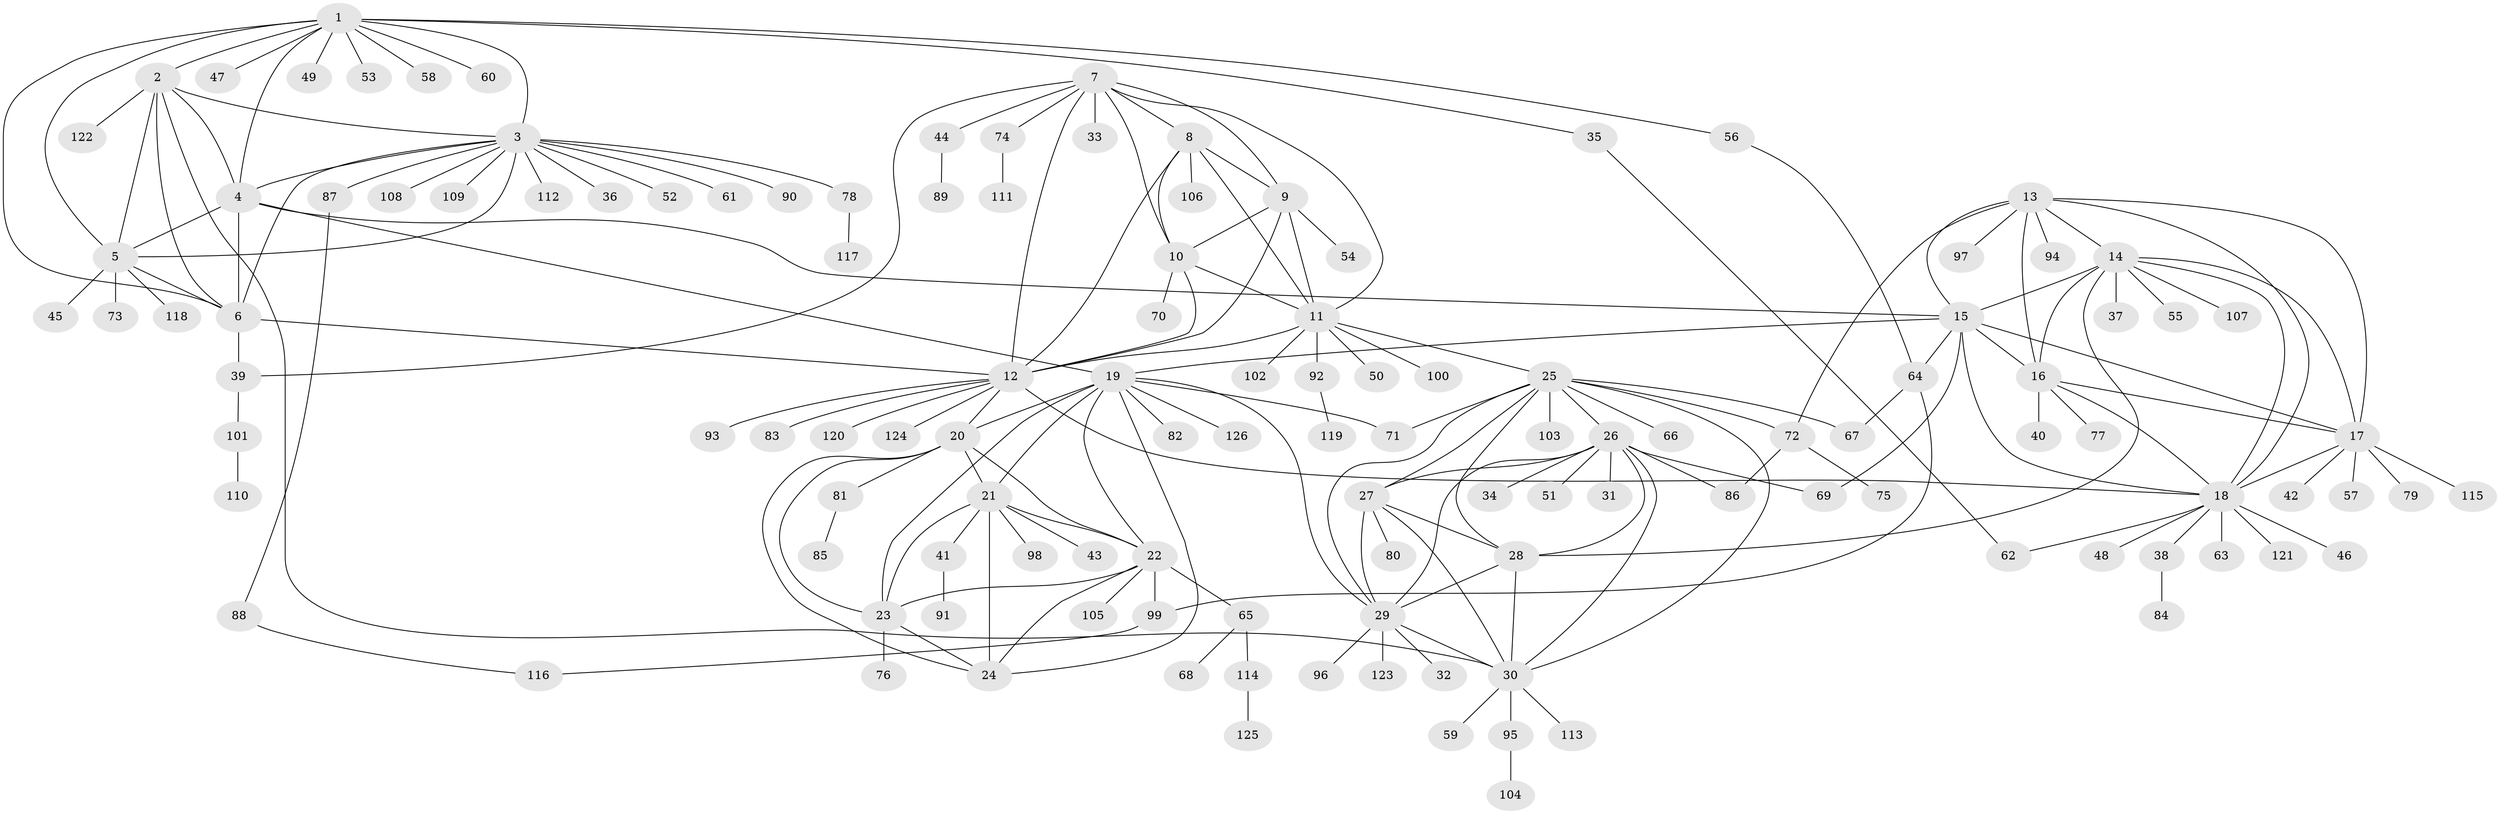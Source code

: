 // coarse degree distribution, {10: 0.021052631578947368, 8: 0.07368421052631578, 12: 0.010526315789473684, 6: 0.07368421052631578, 7: 0.031578947368421054, 5: 0.021052631578947368, 21: 0.010526315789473684, 9: 0.021052631578947368, 1: 0.6105263157894737, 2: 0.08421052631578947, 3: 0.021052631578947368, 4: 0.021052631578947368}
// Generated by graph-tools (version 1.1) at 2025/24/03/03/25 07:24:16]
// undirected, 126 vertices, 191 edges
graph export_dot {
graph [start="1"]
  node [color=gray90,style=filled];
  1;
  2;
  3;
  4;
  5;
  6;
  7;
  8;
  9;
  10;
  11;
  12;
  13;
  14;
  15;
  16;
  17;
  18;
  19;
  20;
  21;
  22;
  23;
  24;
  25;
  26;
  27;
  28;
  29;
  30;
  31;
  32;
  33;
  34;
  35;
  36;
  37;
  38;
  39;
  40;
  41;
  42;
  43;
  44;
  45;
  46;
  47;
  48;
  49;
  50;
  51;
  52;
  53;
  54;
  55;
  56;
  57;
  58;
  59;
  60;
  61;
  62;
  63;
  64;
  65;
  66;
  67;
  68;
  69;
  70;
  71;
  72;
  73;
  74;
  75;
  76;
  77;
  78;
  79;
  80;
  81;
  82;
  83;
  84;
  85;
  86;
  87;
  88;
  89;
  90;
  91;
  92;
  93;
  94;
  95;
  96;
  97;
  98;
  99;
  100;
  101;
  102;
  103;
  104;
  105;
  106;
  107;
  108;
  109;
  110;
  111;
  112;
  113;
  114;
  115;
  116;
  117;
  118;
  119;
  120;
  121;
  122;
  123;
  124;
  125;
  126;
  1 -- 2;
  1 -- 3;
  1 -- 4;
  1 -- 5;
  1 -- 6;
  1 -- 35;
  1 -- 47;
  1 -- 49;
  1 -- 53;
  1 -- 56;
  1 -- 58;
  1 -- 60;
  2 -- 3;
  2 -- 4;
  2 -- 5;
  2 -- 6;
  2 -- 30;
  2 -- 122;
  3 -- 4;
  3 -- 5;
  3 -- 6;
  3 -- 36;
  3 -- 52;
  3 -- 61;
  3 -- 78;
  3 -- 87;
  3 -- 90;
  3 -- 108;
  3 -- 109;
  3 -- 112;
  4 -- 5;
  4 -- 6;
  4 -- 15;
  4 -- 19;
  5 -- 6;
  5 -- 45;
  5 -- 73;
  5 -- 118;
  6 -- 12;
  6 -- 39;
  7 -- 8;
  7 -- 9;
  7 -- 10;
  7 -- 11;
  7 -- 12;
  7 -- 33;
  7 -- 39;
  7 -- 44;
  7 -- 74;
  8 -- 9;
  8 -- 10;
  8 -- 11;
  8 -- 12;
  8 -- 106;
  9 -- 10;
  9 -- 11;
  9 -- 12;
  9 -- 54;
  10 -- 11;
  10 -- 12;
  10 -- 70;
  11 -- 12;
  11 -- 25;
  11 -- 50;
  11 -- 92;
  11 -- 100;
  11 -- 102;
  12 -- 18;
  12 -- 20;
  12 -- 83;
  12 -- 93;
  12 -- 120;
  12 -- 124;
  13 -- 14;
  13 -- 15;
  13 -- 16;
  13 -- 17;
  13 -- 18;
  13 -- 72;
  13 -- 94;
  13 -- 97;
  14 -- 15;
  14 -- 16;
  14 -- 17;
  14 -- 18;
  14 -- 28;
  14 -- 37;
  14 -- 55;
  14 -- 107;
  15 -- 16;
  15 -- 17;
  15 -- 18;
  15 -- 19;
  15 -- 64;
  15 -- 69;
  16 -- 17;
  16 -- 18;
  16 -- 40;
  16 -- 77;
  17 -- 18;
  17 -- 42;
  17 -- 57;
  17 -- 79;
  17 -- 115;
  18 -- 38;
  18 -- 46;
  18 -- 48;
  18 -- 62;
  18 -- 63;
  18 -- 121;
  19 -- 20;
  19 -- 21;
  19 -- 22;
  19 -- 23;
  19 -- 24;
  19 -- 29;
  19 -- 71;
  19 -- 82;
  19 -- 126;
  20 -- 21;
  20 -- 22;
  20 -- 23;
  20 -- 24;
  20 -- 81;
  21 -- 22;
  21 -- 23;
  21 -- 24;
  21 -- 41;
  21 -- 43;
  21 -- 98;
  22 -- 23;
  22 -- 24;
  22 -- 65;
  22 -- 99;
  22 -- 105;
  23 -- 24;
  23 -- 76;
  25 -- 26;
  25 -- 27;
  25 -- 28;
  25 -- 29;
  25 -- 30;
  25 -- 66;
  25 -- 67;
  25 -- 71;
  25 -- 72;
  25 -- 103;
  26 -- 27;
  26 -- 28;
  26 -- 29;
  26 -- 30;
  26 -- 31;
  26 -- 34;
  26 -- 51;
  26 -- 69;
  26 -- 86;
  27 -- 28;
  27 -- 29;
  27 -- 30;
  27 -- 80;
  28 -- 29;
  28 -- 30;
  29 -- 30;
  29 -- 32;
  29 -- 96;
  29 -- 123;
  30 -- 59;
  30 -- 95;
  30 -- 113;
  35 -- 62;
  38 -- 84;
  39 -- 101;
  41 -- 91;
  44 -- 89;
  56 -- 64;
  64 -- 67;
  64 -- 99;
  65 -- 68;
  65 -- 114;
  72 -- 75;
  72 -- 86;
  74 -- 111;
  78 -- 117;
  81 -- 85;
  87 -- 88;
  88 -- 116;
  92 -- 119;
  95 -- 104;
  99 -- 116;
  101 -- 110;
  114 -- 125;
}
